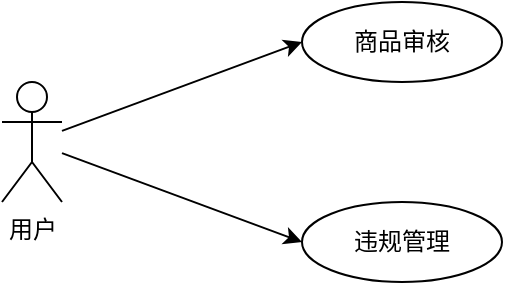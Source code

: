 <mxfile version="17.4.5" type="github">
  <diagram id="htVLMxiZK2pxbcJrP-ke" name="第 1 页">
    <mxGraphModel dx="1036" dy="557" grid="0" gridSize="10" guides="1" tooltips="1" connect="1" arrows="1" fold="1" page="1" pageScale="1" pageWidth="1169" pageHeight="827" math="0" shadow="0">
      <root>
        <mxCell id="0" />
        <mxCell id="1" parent="0" />
        <mxCell id="QB015OGW_TFJt5i2f2zT-3" style="edgeStyle=none;rounded=0;orthogonalLoop=1;jettySize=auto;html=1;entryX=0;entryY=0.5;entryDx=0;entryDy=0;fontSize=11;" edge="1" parent="1" source="QB015OGW_TFJt5i2f2zT-9" target="QB015OGW_TFJt5i2f2zT-12">
          <mxGeometry relative="1" as="geometry" />
        </mxCell>
        <mxCell id="QB015OGW_TFJt5i2f2zT-5" style="edgeStyle=none;rounded=0;orthogonalLoop=1;jettySize=auto;html=1;entryX=0;entryY=0.5;entryDx=0;entryDy=0;fontSize=11;" edge="1" parent="1" source="QB015OGW_TFJt5i2f2zT-9" target="QB015OGW_TFJt5i2f2zT-14">
          <mxGeometry relative="1" as="geometry" />
        </mxCell>
        <mxCell id="QB015OGW_TFJt5i2f2zT-9" value="用户" style="shape=umlActor;verticalLabelPosition=bottom;verticalAlign=top;html=1;" vertex="1" parent="1">
          <mxGeometry x="260" y="180" width="30" height="60" as="geometry" />
        </mxCell>
        <mxCell id="QB015OGW_TFJt5i2f2zT-12" value="商品审核" style="ellipse;whiteSpace=wrap;html=1;" vertex="1" parent="1">
          <mxGeometry x="410" y="140" width="100" height="40" as="geometry" />
        </mxCell>
        <mxCell id="QB015OGW_TFJt5i2f2zT-14" value="违规管理" style="ellipse;whiteSpace=wrap;html=1;" vertex="1" parent="1">
          <mxGeometry x="410" y="240" width="100" height="40" as="geometry" />
        </mxCell>
      </root>
    </mxGraphModel>
  </diagram>
</mxfile>
